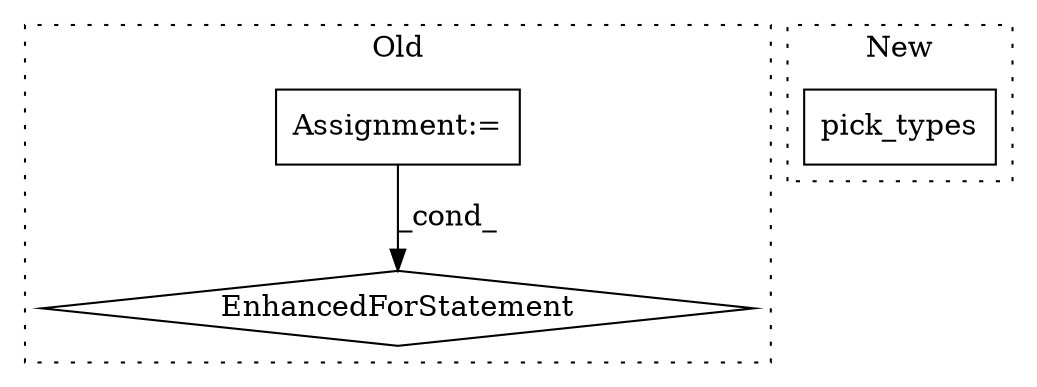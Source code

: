 digraph G {
subgraph cluster0 {
1 [label="EnhancedForStatement" a="70" s="6333,6426" l="57,2" shape="diamond"];
3 [label="Assignment:=" a="7" s="6333,6426" l="57,2" shape="box"];
label = "Old";
style="dotted";
}
subgraph cluster1 {
2 [label="pick_types" a="32" s="6587,6617" l="11,1" shape="box"];
label = "New";
style="dotted";
}
3 -> 1 [label="_cond_"];
}